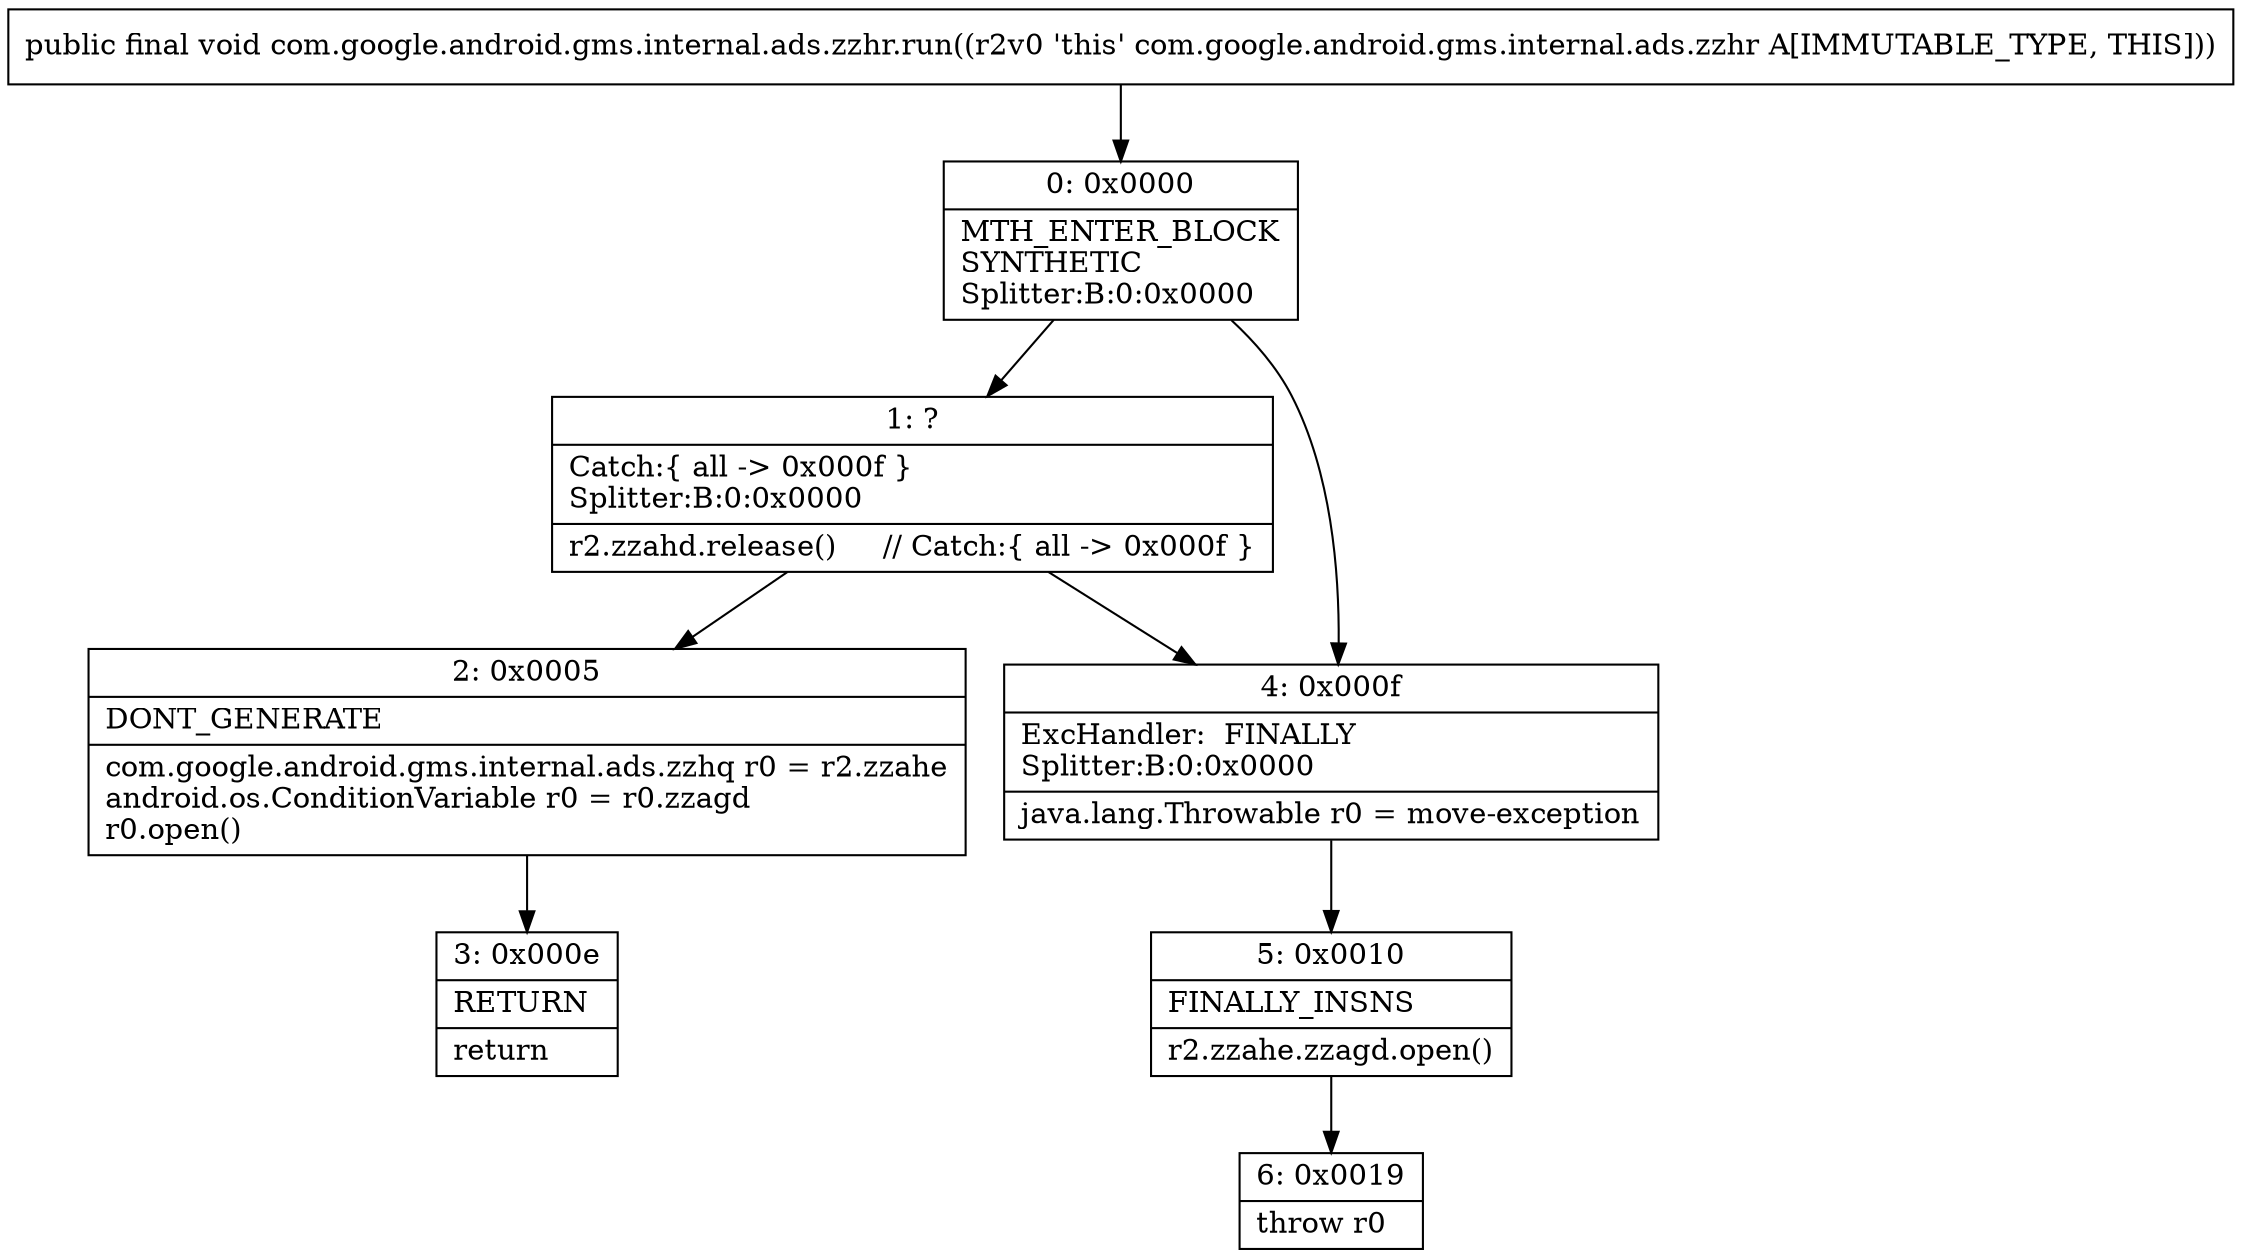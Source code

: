 digraph "CFG forcom.google.android.gms.internal.ads.zzhr.run()V" {
Node_0 [shape=record,label="{0\:\ 0x0000|MTH_ENTER_BLOCK\lSYNTHETIC\lSplitter:B:0:0x0000\l}"];
Node_1 [shape=record,label="{1\:\ ?|Catch:\{ all \-\> 0x000f \}\lSplitter:B:0:0x0000\l|r2.zzahd.release()     \/\/ Catch:\{ all \-\> 0x000f \}\l}"];
Node_2 [shape=record,label="{2\:\ 0x0005|DONT_GENERATE\l|com.google.android.gms.internal.ads.zzhq r0 = r2.zzahe\landroid.os.ConditionVariable r0 = r0.zzagd\lr0.open()\l}"];
Node_3 [shape=record,label="{3\:\ 0x000e|RETURN\l|return\l}"];
Node_4 [shape=record,label="{4\:\ 0x000f|ExcHandler:  FINALLY\lSplitter:B:0:0x0000\l|java.lang.Throwable r0 = move\-exception\l}"];
Node_5 [shape=record,label="{5\:\ 0x0010|FINALLY_INSNS\l|r2.zzahe.zzagd.open()\l}"];
Node_6 [shape=record,label="{6\:\ 0x0019|throw r0\l}"];
MethodNode[shape=record,label="{public final void com.google.android.gms.internal.ads.zzhr.run((r2v0 'this' com.google.android.gms.internal.ads.zzhr A[IMMUTABLE_TYPE, THIS])) }"];
MethodNode -> Node_0;
Node_0 -> Node_1;
Node_0 -> Node_4;
Node_1 -> Node_2;
Node_1 -> Node_4;
Node_2 -> Node_3;
Node_4 -> Node_5;
Node_5 -> Node_6;
}

